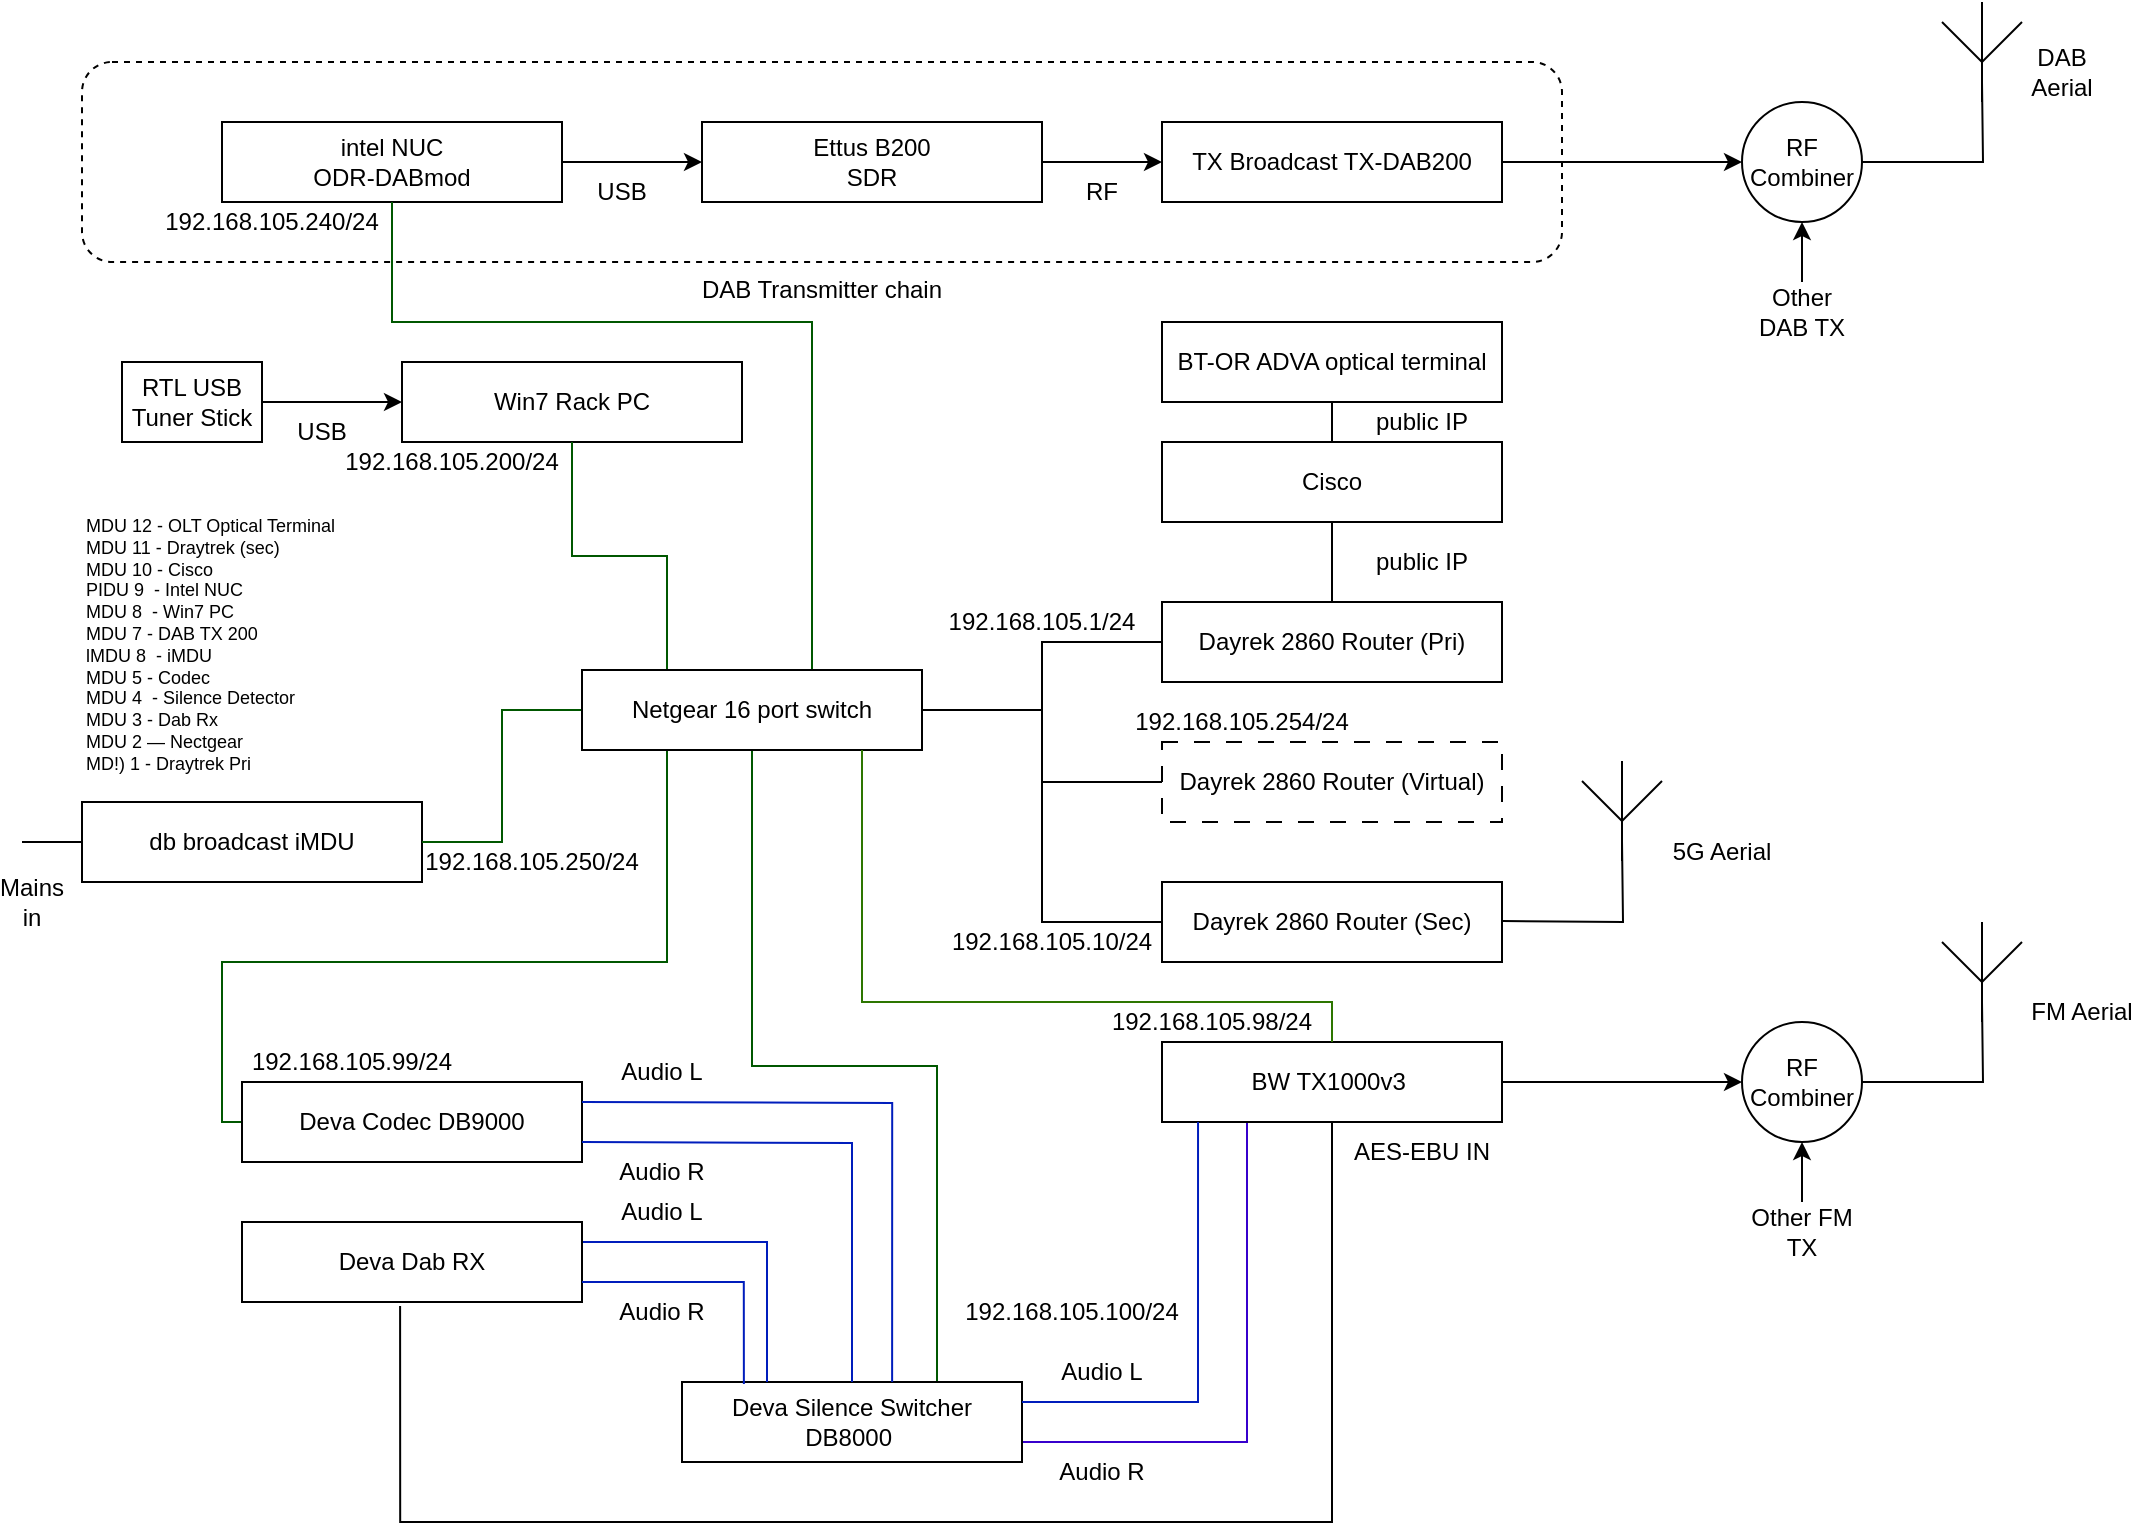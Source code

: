 <mxfile version="27.0.9">
  <diagram name="Page-1" id="bndg_6HbLod__y72PkgO">
    <mxGraphModel dx="1169" dy="696" grid="1" gridSize="10" guides="1" tooltips="1" connect="1" arrows="1" fold="1" page="1" pageScale="1" pageWidth="1169" pageHeight="827" math="0" shadow="0">
      <root>
        <mxCell id="0" />
        <mxCell id="1" parent="0" />
        <mxCell id="AULBceBfQgbjoqoKDMBw-36" value="DAB Transmitter chain" style="rounded=1;whiteSpace=wrap;html=1;dashed=1;fillColor=none;labelPosition=center;verticalLabelPosition=bottom;align=center;verticalAlign=top;" vertex="1" parent="1">
          <mxGeometry x="70" y="70" width="740" height="100" as="geometry" />
        </mxCell>
        <mxCell id="AULBceBfQgbjoqoKDMBw-79" style="edgeStyle=orthogonalEdgeStyle;rounded=0;orthogonalLoop=1;jettySize=auto;html=1;endArrow=none;startFill=0;" edge="1" parent="1" source="AULBceBfQgbjoqoKDMBw-1">
          <mxGeometry relative="1" as="geometry">
            <mxPoint x="40" y="460" as="targetPoint" />
          </mxGeometry>
        </mxCell>
        <mxCell id="AULBceBfQgbjoqoKDMBw-1" value="db broadcast iMDU" style="rounded=0;whiteSpace=wrap;html=1;" vertex="1" parent="1">
          <mxGeometry x="70" y="440" width="170" height="40" as="geometry" />
        </mxCell>
        <mxCell id="AULBceBfQgbjoqoKDMBw-42" style="edgeStyle=orthogonalEdgeStyle;rounded=0;orthogonalLoop=1;jettySize=auto;html=1;exitX=1;exitY=0.5;exitDx=0;exitDy=0;entryX=0;entryY=0.5;entryDx=0;entryDy=0;" edge="1" parent="1" source="AULBceBfQgbjoqoKDMBw-2" target="AULBceBfQgbjoqoKDMBw-3">
          <mxGeometry relative="1" as="geometry" />
        </mxCell>
        <mxCell id="AULBceBfQgbjoqoKDMBw-2" value="intel NUC&lt;div&gt;ODR-DABmod&lt;/div&gt;" style="rounded=0;whiteSpace=wrap;html=1;" vertex="1" parent="1">
          <mxGeometry x="140" y="100" width="170" height="40" as="geometry" />
        </mxCell>
        <mxCell id="AULBceBfQgbjoqoKDMBw-43" style="edgeStyle=orthogonalEdgeStyle;rounded=0;orthogonalLoop=1;jettySize=auto;html=1;entryX=0;entryY=0.5;entryDx=0;entryDy=0;" edge="1" parent="1" source="AULBceBfQgbjoqoKDMBw-3" target="AULBceBfQgbjoqoKDMBw-4">
          <mxGeometry relative="1" as="geometry" />
        </mxCell>
        <mxCell id="AULBceBfQgbjoqoKDMBw-3" value="Ettus B200&lt;div&gt;SDR&lt;/div&gt;" style="rounded=0;whiteSpace=wrap;html=1;" vertex="1" parent="1">
          <mxGeometry x="380" y="100" width="170" height="40" as="geometry" />
        </mxCell>
        <mxCell id="AULBceBfQgbjoqoKDMBw-23" style="edgeStyle=orthogonalEdgeStyle;rounded=0;orthogonalLoop=1;jettySize=auto;html=1;entryX=0;entryY=0.5;entryDx=0;entryDy=0;endArrow=classic;startFill=0;endFill=1;" edge="1" parent="1" source="AULBceBfQgbjoqoKDMBw-4" target="AULBceBfQgbjoqoKDMBw-16">
          <mxGeometry relative="1" as="geometry" />
        </mxCell>
        <mxCell id="AULBceBfQgbjoqoKDMBw-4" value="TX Broadcast TX-DAB200" style="rounded=0;whiteSpace=wrap;html=1;" vertex="1" parent="1">
          <mxGeometry x="610" y="100" width="170" height="40" as="geometry" />
        </mxCell>
        <mxCell id="AULBceBfQgbjoqoKDMBw-5" value="Win7 Rack PC" style="rounded=0;whiteSpace=wrap;html=1;" vertex="1" parent="1">
          <mxGeometry x="230" y="220" width="170" height="40" as="geometry" />
        </mxCell>
        <mxCell id="AULBceBfQgbjoqoKDMBw-57" style="edgeStyle=orthogonalEdgeStyle;rounded=0;orthogonalLoop=1;jettySize=auto;html=1;exitX=0.5;exitY=1;exitDx=0;exitDy=0;entryX=0.5;entryY=0;entryDx=0;entryDy=0;endArrow=none;startFill=0;" edge="1" parent="1" source="AULBceBfQgbjoqoKDMBw-6" target="AULBceBfQgbjoqoKDMBw-7">
          <mxGeometry relative="1" as="geometry" />
        </mxCell>
        <mxCell id="AULBceBfQgbjoqoKDMBw-6" value="BT-OR ADVA optical terminal" style="rounded=0;whiteSpace=wrap;html=1;" vertex="1" parent="1">
          <mxGeometry x="610" y="200" width="170" height="40" as="geometry" />
        </mxCell>
        <mxCell id="AULBceBfQgbjoqoKDMBw-56" style="edgeStyle=orthogonalEdgeStyle;rounded=0;orthogonalLoop=1;jettySize=auto;html=1;exitX=0.5;exitY=1;exitDx=0;exitDy=0;entryX=0.5;entryY=0;entryDx=0;entryDy=0;endArrow=none;startFill=0;" edge="1" parent="1" source="AULBceBfQgbjoqoKDMBw-7" target="AULBceBfQgbjoqoKDMBw-8">
          <mxGeometry relative="1" as="geometry" />
        </mxCell>
        <mxCell id="AULBceBfQgbjoqoKDMBw-7" value="Cisco" style="rounded=0;whiteSpace=wrap;html=1;" vertex="1" parent="1">
          <mxGeometry x="610" y="260" width="170" height="40" as="geometry" />
        </mxCell>
        <mxCell id="AULBceBfQgbjoqoKDMBw-54" style="edgeStyle=orthogonalEdgeStyle;rounded=0;orthogonalLoop=1;jettySize=auto;html=1;exitX=0;exitY=0.5;exitDx=0;exitDy=0;entryX=1;entryY=0.5;entryDx=0;entryDy=0;endArrow=none;startFill=0;" edge="1" parent="1" source="AULBceBfQgbjoqoKDMBw-8" target="AULBceBfQgbjoqoKDMBw-11">
          <mxGeometry relative="1" as="geometry" />
        </mxCell>
        <mxCell id="AULBceBfQgbjoqoKDMBw-8" value="Dayrek 2860 Router (Pri)" style="rounded=0;whiteSpace=wrap;html=1;" vertex="1" parent="1">
          <mxGeometry x="610" y="340" width="170" height="40" as="geometry" />
        </mxCell>
        <mxCell id="AULBceBfQgbjoqoKDMBw-53" style="edgeStyle=orthogonalEdgeStyle;rounded=0;orthogonalLoop=1;jettySize=auto;html=1;exitX=0;exitY=0.5;exitDx=0;exitDy=0;entryX=1;entryY=0.5;entryDx=0;entryDy=0;endArrow=none;startFill=0;" edge="1" parent="1" source="AULBceBfQgbjoqoKDMBw-9" target="AULBceBfQgbjoqoKDMBw-11">
          <mxGeometry relative="1" as="geometry" />
        </mxCell>
        <mxCell id="AULBceBfQgbjoqoKDMBw-9" value="Dayrek 2860 Router (Sec)" style="rounded=0;whiteSpace=wrap;html=1;" vertex="1" parent="1">
          <mxGeometry x="610" y="480" width="170" height="40" as="geometry" />
        </mxCell>
        <mxCell id="AULBceBfQgbjoqoKDMBw-55" value="" style="edgeStyle=orthogonalEdgeStyle;rounded=0;orthogonalLoop=1;jettySize=auto;html=1;endArrow=none;startFill=0;" edge="1" parent="1" source="AULBceBfQgbjoqoKDMBw-10" target="AULBceBfQgbjoqoKDMBw-11">
          <mxGeometry relative="1" as="geometry" />
        </mxCell>
        <mxCell id="AULBceBfQgbjoqoKDMBw-10" value="Dayrek 2860 Router (Virtual)" style="rounded=0;whiteSpace=wrap;html=1;dashed=1;dashPattern=8 8;" vertex="1" parent="1">
          <mxGeometry x="610" y="410" width="170" height="40" as="geometry" />
        </mxCell>
        <mxCell id="AULBceBfQgbjoqoKDMBw-46" style="edgeStyle=orthogonalEdgeStyle;rounded=0;orthogonalLoop=1;jettySize=auto;html=1;exitX=0.25;exitY=0;exitDx=0;exitDy=0;entryX=0.5;entryY=1;entryDx=0;entryDy=0;endArrow=none;startFill=0;fillColor=#008a00;strokeColor=#005700;" edge="1" parent="1" source="AULBceBfQgbjoqoKDMBw-11" target="AULBceBfQgbjoqoKDMBw-5">
          <mxGeometry relative="1" as="geometry" />
        </mxCell>
        <mxCell id="AULBceBfQgbjoqoKDMBw-47" style="edgeStyle=orthogonalEdgeStyle;rounded=0;orthogonalLoop=1;jettySize=auto;html=1;entryX=0.5;entryY=1;entryDx=0;entryDy=0;endArrow=none;startFill=0;fillColor=#008a00;strokeColor=#005700;" edge="1" parent="1" source="AULBceBfQgbjoqoKDMBw-11" target="AULBceBfQgbjoqoKDMBw-2">
          <mxGeometry relative="1" as="geometry">
            <Array as="points">
              <mxPoint x="435" y="200" />
              <mxPoint x="225" y="200" />
            </Array>
          </mxGeometry>
        </mxCell>
        <mxCell id="AULBceBfQgbjoqoKDMBw-48" style="edgeStyle=orthogonalEdgeStyle;rounded=0;orthogonalLoop=1;jettySize=auto;html=1;entryX=1;entryY=0.5;entryDx=0;entryDy=0;endArrow=none;startFill=0;fillColor=#008a00;strokeColor=#005700;" edge="1" parent="1" source="AULBceBfQgbjoqoKDMBw-11" target="AULBceBfQgbjoqoKDMBw-1">
          <mxGeometry relative="1" as="geometry" />
        </mxCell>
        <mxCell id="AULBceBfQgbjoqoKDMBw-49" style="edgeStyle=orthogonalEdgeStyle;rounded=0;orthogonalLoop=1;jettySize=auto;html=1;exitX=0.25;exitY=1;exitDx=0;exitDy=0;entryX=0;entryY=0.5;entryDx=0;entryDy=0;endArrow=none;startFill=0;fillColor=#008a00;strokeColor=#005700;" edge="1" parent="1" source="AULBceBfQgbjoqoKDMBw-11" target="AULBceBfQgbjoqoKDMBw-12">
          <mxGeometry relative="1" as="geometry">
            <Array as="points">
              <mxPoint x="363" y="520" />
              <mxPoint x="140" y="520" />
              <mxPoint x="140" y="600" />
            </Array>
          </mxGeometry>
        </mxCell>
        <mxCell id="AULBceBfQgbjoqoKDMBw-51" style="edgeStyle=orthogonalEdgeStyle;rounded=0;orthogonalLoop=1;jettySize=auto;html=1;exitX=0.5;exitY=1;exitDx=0;exitDy=0;entryX=0.75;entryY=0;entryDx=0;entryDy=0;endArrow=none;startFill=0;fillColor=#008a00;strokeColor=#005700;" edge="1" parent="1" source="AULBceBfQgbjoqoKDMBw-11" target="AULBceBfQgbjoqoKDMBw-13">
          <mxGeometry relative="1" as="geometry">
            <mxPoint x="370" y="650" as="targetPoint" />
          </mxGeometry>
        </mxCell>
        <mxCell id="AULBceBfQgbjoqoKDMBw-11" value="Netgear 16 port switch" style="rounded=0;whiteSpace=wrap;html=1;" vertex="1" parent="1">
          <mxGeometry x="320" y="374" width="170" height="40" as="geometry" />
        </mxCell>
        <mxCell id="AULBceBfQgbjoqoKDMBw-12" value="Deva Codec DB9000" style="rounded=0;whiteSpace=wrap;html=1;" vertex="1" parent="1">
          <mxGeometry x="150" y="580" width="170" height="40" as="geometry" />
        </mxCell>
        <mxCell id="AULBceBfQgbjoqoKDMBw-63" style="edgeStyle=orthogonalEdgeStyle;rounded=0;orthogonalLoop=1;jettySize=auto;html=1;exitX=1;exitY=0.75;exitDx=0;exitDy=0;entryX=0.25;entryY=1;entryDx=0;entryDy=0;endArrow=none;startFill=0;fillColor=#6a00ff;strokeColor=#3700CC;" edge="1" parent="1" source="AULBceBfQgbjoqoKDMBw-13" target="AULBceBfQgbjoqoKDMBw-27">
          <mxGeometry relative="1" as="geometry" />
        </mxCell>
        <mxCell id="AULBceBfQgbjoqoKDMBw-13" value="Deva Silence Switcher DB8000&amp;nbsp;" style="rounded=0;whiteSpace=wrap;html=1;" vertex="1" parent="1">
          <mxGeometry x="370" y="730" width="170" height="40" as="geometry" />
        </mxCell>
        <mxCell id="AULBceBfQgbjoqoKDMBw-61" style="edgeStyle=orthogonalEdgeStyle;rounded=0;orthogonalLoop=1;jettySize=auto;html=1;entryX=0.5;entryY=1;entryDx=0;entryDy=0;exitX=0.465;exitY=1.05;exitDx=0;exitDy=0;exitPerimeter=0;endArrow=none;startFill=0;" edge="1" parent="1" source="AULBceBfQgbjoqoKDMBw-14" target="AULBceBfQgbjoqoKDMBw-27">
          <mxGeometry relative="1" as="geometry">
            <Array as="points">
              <mxPoint x="229" y="800" />
              <mxPoint x="695" y="800" />
            </Array>
          </mxGeometry>
        </mxCell>
        <mxCell id="AULBceBfQgbjoqoKDMBw-65" style="edgeStyle=orthogonalEdgeStyle;rounded=0;orthogonalLoop=1;jettySize=auto;html=1;exitX=1;exitY=0.25;exitDx=0;exitDy=0;entryX=0.25;entryY=0;entryDx=0;entryDy=0;endArrow=none;startFill=0;fillColor=#0050ef;strokeColor=#001DBC;" edge="1" parent="1" source="AULBceBfQgbjoqoKDMBw-14" target="AULBceBfQgbjoqoKDMBw-13">
          <mxGeometry relative="1" as="geometry" />
        </mxCell>
        <mxCell id="AULBceBfQgbjoqoKDMBw-14" value="Deva Dab RX" style="rounded=0;whiteSpace=wrap;html=1;" vertex="1" parent="1">
          <mxGeometry x="150" y="650" width="170" height="40" as="geometry" />
        </mxCell>
        <mxCell id="AULBceBfQgbjoqoKDMBw-22" style="edgeStyle=orthogonalEdgeStyle;rounded=0;orthogonalLoop=1;jettySize=auto;html=1;endArrow=none;startFill=0;" edge="1" parent="1" source="AULBceBfQgbjoqoKDMBw-16">
          <mxGeometry relative="1" as="geometry">
            <mxPoint x="1020" y="80" as="targetPoint" />
          </mxGeometry>
        </mxCell>
        <mxCell id="AULBceBfQgbjoqoKDMBw-16" value="RF Combiner" style="ellipse;whiteSpace=wrap;html=1;aspect=fixed;" vertex="1" parent="1">
          <mxGeometry x="900" y="90" width="60" height="60" as="geometry" />
        </mxCell>
        <mxCell id="AULBceBfQgbjoqoKDMBw-21" value="" style="group" vertex="1" connectable="0" parent="1">
          <mxGeometry x="1000" y="40" width="90" height="50" as="geometry" />
        </mxCell>
        <mxCell id="AULBceBfQgbjoqoKDMBw-17" value="" style="endArrow=none;html=1;rounded=0;" edge="1" parent="AULBceBfQgbjoqoKDMBw-21">
          <mxGeometry width="50" height="50" relative="1" as="geometry">
            <mxPoint x="20" y="50" as="sourcePoint" />
            <mxPoint x="20" as="targetPoint" />
          </mxGeometry>
        </mxCell>
        <mxCell id="AULBceBfQgbjoqoKDMBw-18" value="" style="endArrow=none;html=1;rounded=0;" edge="1" parent="AULBceBfQgbjoqoKDMBw-21">
          <mxGeometry width="50" height="50" relative="1" as="geometry">
            <mxPoint y="10" as="sourcePoint" />
            <mxPoint x="20" y="30" as="targetPoint" />
          </mxGeometry>
        </mxCell>
        <mxCell id="AULBceBfQgbjoqoKDMBw-19" value="" style="endArrow=none;html=1;rounded=0;" edge="1" parent="AULBceBfQgbjoqoKDMBw-21">
          <mxGeometry width="50" height="50" relative="1" as="geometry">
            <mxPoint x="40" y="10" as="sourcePoint" />
            <mxPoint x="20" y="30" as="targetPoint" />
          </mxGeometry>
        </mxCell>
        <mxCell id="AULBceBfQgbjoqoKDMBw-20" value="DAB Aerial" style="text;html=1;align=center;verticalAlign=middle;whiteSpace=wrap;rounded=0;" vertex="1" parent="AULBceBfQgbjoqoKDMBw-21">
          <mxGeometry x="30" y="20" width="60" height="30" as="geometry" />
        </mxCell>
        <mxCell id="AULBceBfQgbjoqoKDMBw-25" style="edgeStyle=orthogonalEdgeStyle;rounded=0;orthogonalLoop=1;jettySize=auto;html=1;entryX=0.5;entryY=1;entryDx=0;entryDy=0;" edge="1" parent="1" source="AULBceBfQgbjoqoKDMBw-24" target="AULBceBfQgbjoqoKDMBw-16">
          <mxGeometry relative="1" as="geometry" />
        </mxCell>
        <mxCell id="AULBceBfQgbjoqoKDMBw-24" value="Other DAB TX" style="text;html=1;align=center;verticalAlign=middle;whiteSpace=wrap;rounded=0;" vertex="1" parent="1">
          <mxGeometry x="900" y="180" width="60" height="30" as="geometry" />
        </mxCell>
        <mxCell id="AULBceBfQgbjoqoKDMBw-26" style="edgeStyle=orthogonalEdgeStyle;rounded=0;orthogonalLoop=1;jettySize=auto;html=1;entryX=0;entryY=0.5;entryDx=0;entryDy=0;endArrow=classic;startFill=0;endFill=1;" edge="1" parent="1" source="AULBceBfQgbjoqoKDMBw-27" target="AULBceBfQgbjoqoKDMBw-29">
          <mxGeometry relative="1" as="geometry" />
        </mxCell>
        <mxCell id="AULBceBfQgbjoqoKDMBw-27" value="BW TX1000v3&amp;nbsp;" style="rounded=0;whiteSpace=wrap;html=1;" vertex="1" parent="1">
          <mxGeometry x="610" y="560" width="170" height="40" as="geometry" />
        </mxCell>
        <mxCell id="AULBceBfQgbjoqoKDMBw-28" style="edgeStyle=orthogonalEdgeStyle;rounded=0;orthogonalLoop=1;jettySize=auto;html=1;endArrow=none;startFill=0;" edge="1" parent="1" source="AULBceBfQgbjoqoKDMBw-29">
          <mxGeometry relative="1" as="geometry">
            <mxPoint x="1020" y="540" as="targetPoint" />
          </mxGeometry>
        </mxCell>
        <mxCell id="AULBceBfQgbjoqoKDMBw-29" value="RF Combiner" style="ellipse;whiteSpace=wrap;html=1;aspect=fixed;" vertex="1" parent="1">
          <mxGeometry x="900" y="550" width="60" height="60" as="geometry" />
        </mxCell>
        <mxCell id="AULBceBfQgbjoqoKDMBw-30" value="" style="endArrow=none;html=1;rounded=0;" edge="1" parent="1">
          <mxGeometry width="50" height="50" relative="1" as="geometry">
            <mxPoint x="1020" y="550" as="sourcePoint" />
            <mxPoint x="1020" y="500" as="targetPoint" />
          </mxGeometry>
        </mxCell>
        <mxCell id="AULBceBfQgbjoqoKDMBw-31" value="" style="endArrow=none;html=1;rounded=0;" edge="1" parent="1">
          <mxGeometry width="50" height="50" relative="1" as="geometry">
            <mxPoint x="1000" y="510" as="sourcePoint" />
            <mxPoint x="1020" y="530" as="targetPoint" />
          </mxGeometry>
        </mxCell>
        <mxCell id="AULBceBfQgbjoqoKDMBw-32" value="" style="endArrow=none;html=1;rounded=0;" edge="1" parent="1">
          <mxGeometry width="50" height="50" relative="1" as="geometry">
            <mxPoint x="1040" y="510" as="sourcePoint" />
            <mxPoint x="1020" y="530" as="targetPoint" />
          </mxGeometry>
        </mxCell>
        <mxCell id="AULBceBfQgbjoqoKDMBw-33" style="edgeStyle=orthogonalEdgeStyle;rounded=0;orthogonalLoop=1;jettySize=auto;html=1;entryX=0.5;entryY=1;entryDx=0;entryDy=0;" edge="1" parent="1" source="AULBceBfQgbjoqoKDMBw-34" target="AULBceBfQgbjoqoKDMBw-29">
          <mxGeometry relative="1" as="geometry" />
        </mxCell>
        <mxCell id="AULBceBfQgbjoqoKDMBw-34" value="Other FM TX" style="text;html=1;align=center;verticalAlign=middle;whiteSpace=wrap;rounded=0;" vertex="1" parent="1">
          <mxGeometry x="900" y="640" width="60" height="30" as="geometry" />
        </mxCell>
        <mxCell id="AULBceBfQgbjoqoKDMBw-35" value="FM Aerial" style="text;html=1;align=center;verticalAlign=middle;whiteSpace=wrap;rounded=0;" vertex="1" parent="1">
          <mxGeometry x="1040" y="530" width="60" height="30" as="geometry" />
        </mxCell>
        <mxCell id="AULBceBfQgbjoqoKDMBw-37" value="RTL USB Tuner Stick" style="rounded=0;whiteSpace=wrap;html=1;" vertex="1" parent="1">
          <mxGeometry x="90" y="220" width="70" height="40" as="geometry" />
        </mxCell>
        <mxCell id="AULBceBfQgbjoqoKDMBw-40" value="" style="edgeStyle=orthogonalEdgeStyle;rounded=0;orthogonalLoop=1;jettySize=auto;html=1;entryX=0;entryY=0.5;entryDx=0;entryDy=0;" edge="1" parent="1" source="AULBceBfQgbjoqoKDMBw-37" target="AULBceBfQgbjoqoKDMBw-5">
          <mxGeometry relative="1" as="geometry">
            <mxPoint x="160" y="240" as="sourcePoint" />
            <mxPoint x="230" y="240" as="targetPoint" />
          </mxGeometry>
        </mxCell>
        <mxCell id="AULBceBfQgbjoqoKDMBw-39" value="USB" style="text;html=1;align=center;verticalAlign=middle;whiteSpace=wrap;rounded=0;" vertex="1" parent="1">
          <mxGeometry x="160" y="240" width="60" height="30" as="geometry" />
        </mxCell>
        <mxCell id="AULBceBfQgbjoqoKDMBw-41" value="USB" style="text;html=1;align=center;verticalAlign=middle;whiteSpace=wrap;rounded=0;" vertex="1" parent="1">
          <mxGeometry x="310" y="120" width="60" height="30" as="geometry" />
        </mxCell>
        <mxCell id="AULBceBfQgbjoqoKDMBw-45" value="RF" style="text;html=1;align=center;verticalAlign=middle;whiteSpace=wrap;rounded=0;" vertex="1" parent="1">
          <mxGeometry x="550" y="120" width="60" height="30" as="geometry" />
        </mxCell>
        <mxCell id="AULBceBfQgbjoqoKDMBw-52" style="edgeStyle=orthogonalEdgeStyle;rounded=0;orthogonalLoop=1;jettySize=auto;html=1;exitX=0.5;exitY=0;exitDx=0;exitDy=0;endArrow=none;startFill=0;fillColor=#60a917;strokeColor=#2D7600;" edge="1" parent="1" source="AULBceBfQgbjoqoKDMBw-27">
          <mxGeometry relative="1" as="geometry">
            <mxPoint x="460" y="414" as="targetPoint" />
            <Array as="points">
              <mxPoint x="695" y="540" />
              <mxPoint x="460" y="540" />
              <mxPoint x="460" y="414" />
            </Array>
          </mxGeometry>
        </mxCell>
        <mxCell id="AULBceBfQgbjoqoKDMBw-62" style="edgeStyle=orthogonalEdgeStyle;rounded=0;orthogonalLoop=1;jettySize=auto;html=1;exitX=1;exitY=0.25;exitDx=0;exitDy=0;entryX=0.106;entryY=1;entryDx=0;entryDy=0;entryPerimeter=0;endArrow=none;startFill=0;fillColor=#0050ef;strokeColor=#001DBC;" edge="1" parent="1" source="AULBceBfQgbjoqoKDMBw-13" target="AULBceBfQgbjoqoKDMBw-27">
          <mxGeometry relative="1" as="geometry">
            <mxPoint x="630" y="610" as="targetPoint" />
          </mxGeometry>
        </mxCell>
        <mxCell id="AULBceBfQgbjoqoKDMBw-64" style="edgeStyle=orthogonalEdgeStyle;rounded=0;orthogonalLoop=1;jettySize=auto;html=1;exitX=1;exitY=0.75;exitDx=0;exitDy=0;entryX=0.182;entryY=0.025;entryDx=0;entryDy=0;entryPerimeter=0;endArrow=none;startFill=0;fillColor=#0050ef;strokeColor=#001DBC;" edge="1" parent="1" source="AULBceBfQgbjoqoKDMBw-14" target="AULBceBfQgbjoqoKDMBw-13">
          <mxGeometry relative="1" as="geometry" />
        </mxCell>
        <mxCell id="AULBceBfQgbjoqoKDMBw-67" value="&lt;div&gt;MDU 12 - OLT Optical Terminal&lt;/div&gt;&lt;div&gt;MDU 11 - Draytrek (sec)&lt;/div&gt;&lt;div&gt;MDU 10 - Cisco&lt;/div&gt;&lt;div&gt;PIDU 9&amp;nbsp; - Intel NUC&lt;/div&gt;&lt;div&gt;MDU 8&amp;nbsp; - Win7 PC&lt;/div&gt;&lt;div&gt;MDU 7 - DAB TX 200&lt;/div&gt;&lt;div&gt;&lt;p style=&quot;margin: 0px;&quot;&gt;lMDU 8&amp;nbsp; - iMDU&lt;/p&gt;&lt;p style=&quot;margin: 0px;&quot;&gt;MDU 5 - Codec&lt;/p&gt;&lt;p style=&quot;margin: 0px;&quot;&gt;MDU 4&amp;nbsp; - Silence Detector&lt;/p&gt;&lt;p style=&quot;margin: 0px;&quot;&gt;MDU 3 - Dab Rx&lt;/p&gt;&lt;p style=&quot;margin: 0px;&quot;&gt;MDU 2 — Nectgear&lt;/p&gt;&lt;p style=&quot;margin: 0px;&quot;&gt;MD!) 1 -&amp;nbsp;&lt;span style=&quot;background-color: transparent; color: light-dark(rgb(0, 0, 0), rgb(255, 255, 255));&quot;&gt;Draytrek Pri&lt;/span&gt;&lt;/p&gt;&lt;p style=&quot;margin: 0px;&quot;&gt;&lt;br&gt;&lt;/p&gt;&lt;/div&gt;" style="text;html=1;align=left;verticalAlign=top;whiteSpace=wrap;rounded=0;fontSize=9;" vertex="1" parent="1">
          <mxGeometry x="70" y="290" width="200" height="140" as="geometry" />
        </mxCell>
        <mxCell id="AULBceBfQgbjoqoKDMBw-68" value="Audio L" style="text;html=1;align=center;verticalAlign=middle;whiteSpace=wrap;rounded=0;" vertex="1" parent="1">
          <mxGeometry x="550" y="710" width="60" height="30" as="geometry" />
        </mxCell>
        <mxCell id="AULBceBfQgbjoqoKDMBw-69" value="Audio R" style="text;html=1;align=center;verticalAlign=middle;whiteSpace=wrap;rounded=0;" vertex="1" parent="1">
          <mxGeometry x="550" y="760" width="60" height="30" as="geometry" />
        </mxCell>
        <mxCell id="AULBceBfQgbjoqoKDMBw-70" value="Audio L" style="text;html=1;align=center;verticalAlign=middle;whiteSpace=wrap;rounded=0;" vertex="1" parent="1">
          <mxGeometry x="330" y="630" width="60" height="30" as="geometry" />
        </mxCell>
        <mxCell id="AULBceBfQgbjoqoKDMBw-71" value="Audio R" style="text;html=1;align=center;verticalAlign=middle;whiteSpace=wrap;rounded=0;" vertex="1" parent="1">
          <mxGeometry x="330" y="680" width="60" height="30" as="geometry" />
        </mxCell>
        <mxCell id="AULBceBfQgbjoqoKDMBw-74" value="AES-EBU IN" style="text;html=1;align=center;verticalAlign=middle;whiteSpace=wrap;rounded=0;" vertex="1" parent="1">
          <mxGeometry x="700" y="600" width="80" height="30" as="geometry" />
        </mxCell>
        <mxCell id="AULBceBfQgbjoqoKDMBw-75" style="edgeStyle=orthogonalEdgeStyle;rounded=0;orthogonalLoop=1;jettySize=auto;html=1;exitX=1;exitY=0.25;exitDx=0;exitDy=0;entryX=0.618;entryY=0;entryDx=0;entryDy=0;entryPerimeter=0;endArrow=none;startFill=0;fillColor=#0050ef;strokeColor=#001DBC;" edge="1" parent="1" target="AULBceBfQgbjoqoKDMBw-13">
          <mxGeometry relative="1" as="geometry">
            <mxPoint x="320" y="590" as="sourcePoint" />
            <mxPoint x="413" y="660" as="targetPoint" />
          </mxGeometry>
        </mxCell>
        <mxCell id="AULBceBfQgbjoqoKDMBw-76" style="edgeStyle=orthogonalEdgeStyle;rounded=0;orthogonalLoop=1;jettySize=auto;html=1;exitX=1;exitY=0.75;exitDx=0;exitDy=0;entryX=0.5;entryY=0;entryDx=0;entryDy=0;endArrow=none;startFill=0;fillColor=#0050ef;strokeColor=#001DBC;" edge="1" parent="1" target="AULBceBfQgbjoqoKDMBw-13">
          <mxGeometry relative="1" as="geometry">
            <mxPoint x="320" y="610" as="sourcePoint" />
            <mxPoint x="401" y="661" as="targetPoint" />
          </mxGeometry>
        </mxCell>
        <mxCell id="AULBceBfQgbjoqoKDMBw-77" value="Audio L" style="text;html=1;align=center;verticalAlign=middle;whiteSpace=wrap;rounded=0;" vertex="1" parent="1">
          <mxGeometry x="330" y="560" width="60" height="30" as="geometry" />
        </mxCell>
        <mxCell id="AULBceBfQgbjoqoKDMBw-78" value="Audio R" style="text;html=1;align=center;verticalAlign=middle;whiteSpace=wrap;rounded=0;" vertex="1" parent="1">
          <mxGeometry x="330" y="610" width="60" height="30" as="geometry" />
        </mxCell>
        <mxCell id="AULBceBfQgbjoqoKDMBw-80" value="Mains in" style="text;html=1;align=center;verticalAlign=middle;whiteSpace=wrap;rounded=0;" vertex="1" parent="1">
          <mxGeometry x="30" y="470" width="30" height="40" as="geometry" />
        </mxCell>
        <mxCell id="AULBceBfQgbjoqoKDMBw-83" value="192.168.105.10/24" style="text;html=1;align=center;verticalAlign=middle;whiteSpace=wrap;rounded=0;fontSize=12;" vertex="1" parent="1">
          <mxGeometry x="525" y="500" width="60" height="20" as="geometry" />
        </mxCell>
        <mxCell id="AULBceBfQgbjoqoKDMBw-84" value="192.168.105.1/24" style="text;html=1;align=center;verticalAlign=middle;whiteSpace=wrap;rounded=0;fontSize=12;" vertex="1" parent="1">
          <mxGeometry x="520" y="340" width="60" height="20" as="geometry" />
        </mxCell>
        <mxCell id="AULBceBfQgbjoqoKDMBw-85" value="192.168.105.254/24" style="text;html=1;align=center;verticalAlign=middle;whiteSpace=wrap;rounded=0;fontSize=12;" vertex="1" parent="1">
          <mxGeometry x="620" y="390" width="60" height="20" as="geometry" />
        </mxCell>
        <mxCell id="AULBceBfQgbjoqoKDMBw-86" value="192.168.105.98/24" style="text;html=1;align=center;verticalAlign=middle;whiteSpace=wrap;rounded=0;fontSize=12;" vertex="1" parent="1">
          <mxGeometry x="580" y="540" width="110" height="20" as="geometry" />
        </mxCell>
        <mxCell id="AULBceBfQgbjoqoKDMBw-87" value="192.168.105.100/24" style="text;html=1;align=center;verticalAlign=middle;whiteSpace=wrap;rounded=0;fontSize=12;" vertex="1" parent="1">
          <mxGeometry x="510" y="685" width="110" height="20" as="geometry" />
        </mxCell>
        <mxCell id="AULBceBfQgbjoqoKDMBw-88" value="192.168.105.99/24" style="text;html=1;align=center;verticalAlign=middle;whiteSpace=wrap;rounded=0;fontSize=12;" vertex="1" parent="1">
          <mxGeometry x="150" y="560" width="110" height="20" as="geometry" />
        </mxCell>
        <mxCell id="AULBceBfQgbjoqoKDMBw-89" value="192.168.105.250/24" style="text;html=1;align=center;verticalAlign=middle;whiteSpace=wrap;rounded=0;fontSize=12;" vertex="1" parent="1">
          <mxGeometry x="240" y="460" width="110" height="20" as="geometry" />
        </mxCell>
        <mxCell id="AULBceBfQgbjoqoKDMBw-90" value="192.168.105.200/24" style="text;html=1;align=center;verticalAlign=middle;whiteSpace=wrap;rounded=0;fontSize=12;" vertex="1" parent="1">
          <mxGeometry x="200" y="260" width="110" height="20" as="geometry" />
        </mxCell>
        <mxCell id="AULBceBfQgbjoqoKDMBw-91" value="192.168.105.240/24" style="text;html=1;align=center;verticalAlign=middle;whiteSpace=wrap;rounded=0;fontSize=12;" vertex="1" parent="1">
          <mxGeometry x="110" y="140" width="110" height="20" as="geometry" />
        </mxCell>
        <mxCell id="AULBceBfQgbjoqoKDMBw-92" value="public IP" style="text;html=1;align=center;verticalAlign=middle;whiteSpace=wrap;rounded=0;fontSize=12;" vertex="1" parent="1">
          <mxGeometry x="685" y="310" width="110" height="20" as="geometry" />
        </mxCell>
        <mxCell id="AULBceBfQgbjoqoKDMBw-93" value="public IP" style="text;html=1;align=center;verticalAlign=middle;whiteSpace=wrap;rounded=0;fontSize=12;" vertex="1" parent="1">
          <mxGeometry x="685" y="240" width="110" height="20" as="geometry" />
        </mxCell>
        <mxCell id="AULBceBfQgbjoqoKDMBw-96" style="edgeStyle=orthogonalEdgeStyle;rounded=0;orthogonalLoop=1;jettySize=auto;html=1;endArrow=none;startFill=0;" edge="1" parent="1">
          <mxGeometry relative="1" as="geometry">
            <mxPoint x="840" y="459.5" as="targetPoint" />
            <mxPoint x="780" y="499.5" as="sourcePoint" />
          </mxGeometry>
        </mxCell>
        <mxCell id="AULBceBfQgbjoqoKDMBw-97" value="" style="endArrow=none;html=1;rounded=0;" edge="1" parent="1">
          <mxGeometry width="50" height="50" relative="1" as="geometry">
            <mxPoint x="840" y="469.5" as="sourcePoint" />
            <mxPoint x="840" y="419.5" as="targetPoint" />
          </mxGeometry>
        </mxCell>
        <mxCell id="AULBceBfQgbjoqoKDMBw-98" value="" style="endArrow=none;html=1;rounded=0;" edge="1" parent="1">
          <mxGeometry width="50" height="50" relative="1" as="geometry">
            <mxPoint x="820" y="429.5" as="sourcePoint" />
            <mxPoint x="840" y="449.5" as="targetPoint" />
          </mxGeometry>
        </mxCell>
        <mxCell id="AULBceBfQgbjoqoKDMBw-99" value="" style="endArrow=none;html=1;rounded=0;" edge="1" parent="1">
          <mxGeometry width="50" height="50" relative="1" as="geometry">
            <mxPoint x="860" y="429.5" as="sourcePoint" />
            <mxPoint x="840" y="449.5" as="targetPoint" />
          </mxGeometry>
        </mxCell>
        <mxCell id="AULBceBfQgbjoqoKDMBw-100" value="5G Aerial" style="text;html=1;align=center;verticalAlign=middle;whiteSpace=wrap;rounded=0;" vertex="1" parent="1">
          <mxGeometry x="860" y="449.5" width="60" height="30" as="geometry" />
        </mxCell>
      </root>
    </mxGraphModel>
  </diagram>
</mxfile>
